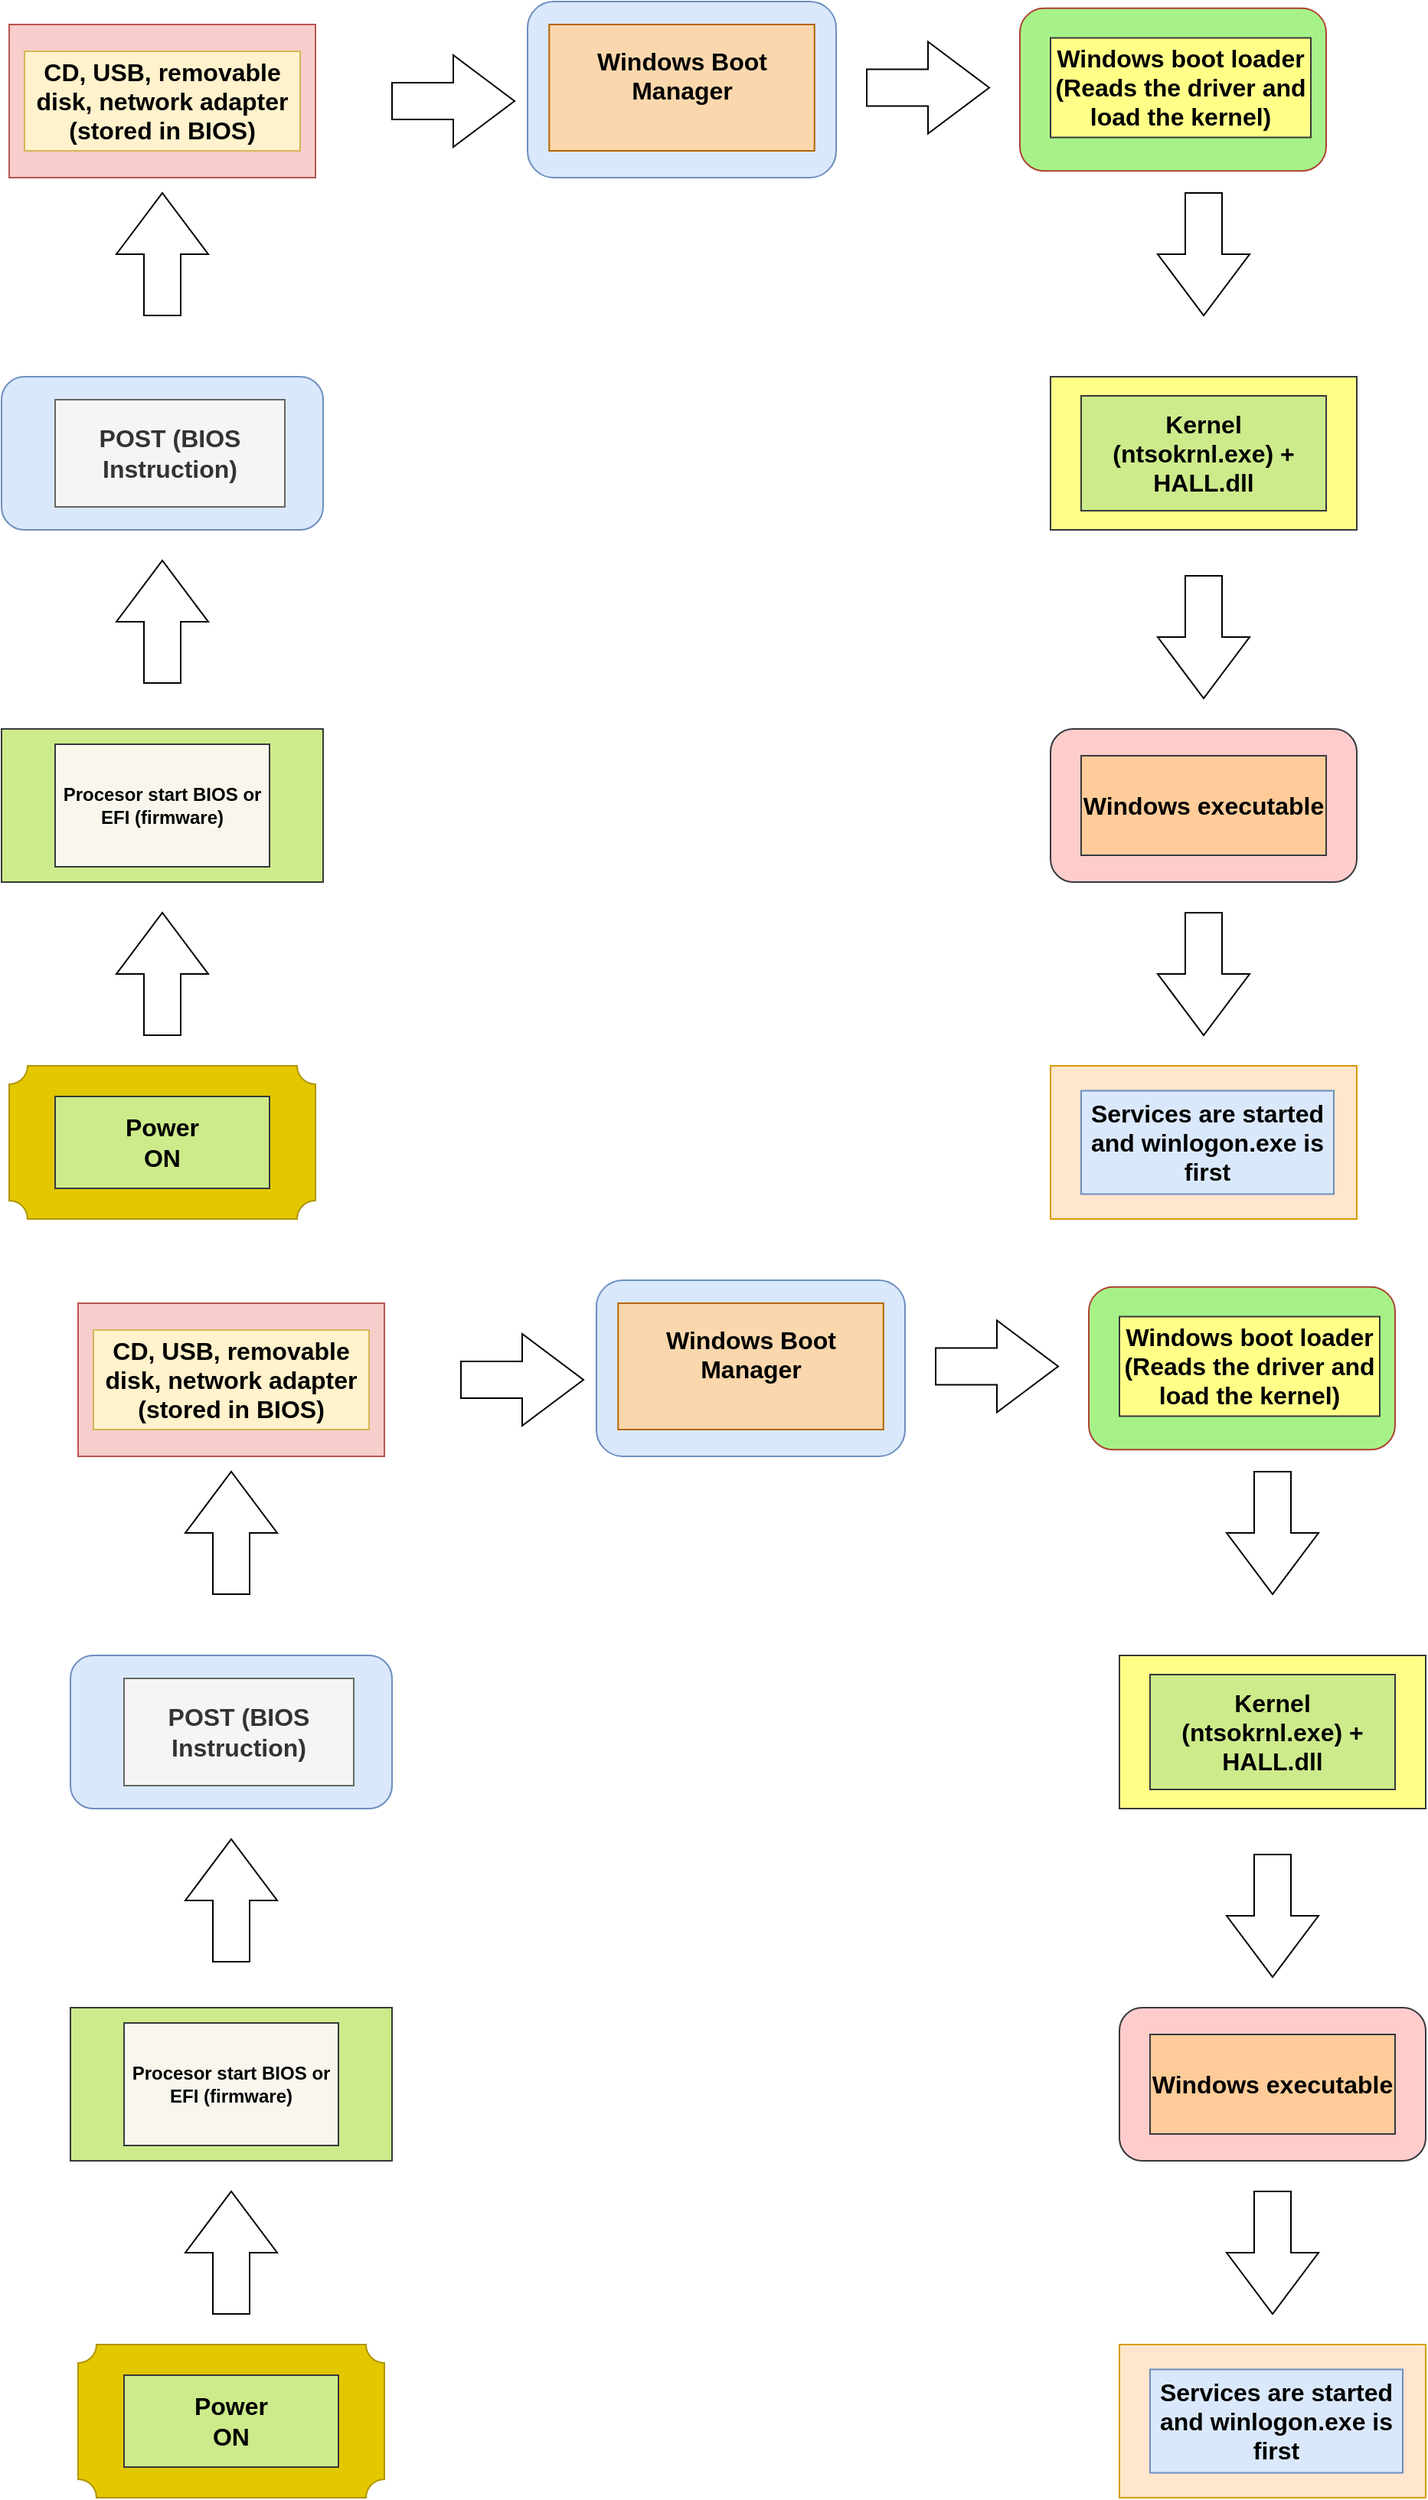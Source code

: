 <mxfile version="24.0.0" type="github">
  <diagram name="Halaman-1" id="QXygssKH8r1mpFlJWmJ8">
    <mxGraphModel dx="880" dy="468" grid="1" gridSize="10" guides="1" tooltips="1" connect="1" arrows="1" fold="1" page="1" pageScale="1" pageWidth="1169" pageHeight="827" math="0" shadow="0">
      <root>
        <mxCell id="0" />
        <mxCell id="1" parent="0" />
        <mxCell id="M-6b1qSfHXbELqZtTsbs-1" value="" style="verticalLabelPosition=bottom;verticalAlign=top;html=1;shape=mxgraph.basic.plaque;dx=6;whiteSpace=wrap;fillColor=#e3c800;strokeColor=#B09500;fontColor=#000000;" parent="1" vertex="1">
          <mxGeometry x="40" y="700" width="200" height="100" as="geometry" />
        </mxCell>
        <mxCell id="M-6b1qSfHXbELqZtTsbs-2" value="&lt;h5 style=&quot;font-size: 16px;&quot;&gt;&lt;font face=&quot;Helvetica&quot;&gt;&lt;font style=&quot;font-size: 16px;&quot;&gt;Power&lt;br&gt;&lt;/font&gt;&lt;font style=&quot;font-size: 16px;&quot;&gt;ON&lt;/font&gt;&lt;/font&gt;&lt;/h5&gt;" style="text;html=1;align=center;verticalAlign=middle;whiteSpace=wrap;rounded=0;fillColor=#cdeb8b;strokeColor=#36393d;fontFamily=Georgia;" parent="1" vertex="1">
          <mxGeometry x="70" y="720" width="140" height="60" as="geometry" />
        </mxCell>
        <mxCell id="M-6b1qSfHXbELqZtTsbs-3" value="" style="html=1;shadow=0;dashed=0;align=center;verticalAlign=middle;shape=mxgraph.arrows2.arrow;dy=0.6;dx=40;notch=0;rotation=-90;" parent="1" vertex="1">
          <mxGeometry x="100" y="610" width="80" height="60" as="geometry" />
        </mxCell>
        <mxCell id="M-6b1qSfHXbELqZtTsbs-4" value="" style="rounded=0;whiteSpace=wrap;html=1;fillColor=#cdeb8b;strokeColor=#36393d;" parent="1" vertex="1">
          <mxGeometry x="35" y="480" width="210" height="100" as="geometry" />
        </mxCell>
        <mxCell id="M-6b1qSfHXbELqZtTsbs-5" value="&lt;h4&gt;Procesor start BIOS or EFI (firmware)&lt;/h4&gt;" style="text;html=1;align=center;verticalAlign=middle;whiteSpace=wrap;rounded=0;fillColor=#f9f7ed;strokeColor=#36393d;" parent="1" vertex="1">
          <mxGeometry x="70" y="490" width="140" height="80" as="geometry" />
        </mxCell>
        <mxCell id="M-6b1qSfHXbELqZtTsbs-6" value="" style="html=1;shadow=0;dashed=0;align=center;verticalAlign=middle;shape=mxgraph.arrows2.arrow;dy=0.6;dx=40;notch=0;rotation=-90;" parent="1" vertex="1">
          <mxGeometry x="100" y="380" width="80" height="60" as="geometry" />
        </mxCell>
        <mxCell id="M-6b1qSfHXbELqZtTsbs-7" value="" style="rounded=1;whiteSpace=wrap;html=1;fillColor=#dae8fc;strokeColor=#6c8ebf;" parent="1" vertex="1">
          <mxGeometry x="35" y="250" width="210" height="100" as="geometry" />
        </mxCell>
        <mxCell id="M-6b1qSfHXbELqZtTsbs-9" value="&lt;h4&gt;&lt;font style=&quot;font-size: 16px;&quot;&gt;POST (BIOS Instruction)&lt;/font&gt;&lt;/h4&gt;" style="text;html=1;align=center;verticalAlign=middle;whiteSpace=wrap;rounded=0;fillColor=#f5f5f5;fontColor=#333333;strokeColor=#666666;" parent="1" vertex="1">
          <mxGeometry x="70" y="265" width="150" height="70" as="geometry" />
        </mxCell>
        <mxCell id="M-6b1qSfHXbELqZtTsbs-10" value="" style="html=1;shadow=0;dashed=0;align=center;verticalAlign=middle;shape=mxgraph.arrows2.arrow;dy=0.6;dx=40;notch=0;rotation=-90;" parent="1" vertex="1">
          <mxGeometry x="100" y="140" width="80" height="60" as="geometry" />
        </mxCell>
        <mxCell id="M-6b1qSfHXbELqZtTsbs-12" value="" style="rounded=0;whiteSpace=wrap;html=1;fillColor=#f8cecc;strokeColor=#b85450;" parent="1" vertex="1">
          <mxGeometry x="40" y="20" width="200" height="100" as="geometry" />
        </mxCell>
        <mxCell id="M-6b1qSfHXbELqZtTsbs-13" value="&lt;h4&gt;&lt;font style=&quot;font-size: 16px;&quot;&gt;CD, USB, removable disk, network adapter (stored in BIOS)&lt;/font&gt;&lt;/h4&gt;" style="text;html=1;align=center;verticalAlign=middle;whiteSpace=wrap;rounded=0;fillColor=#fff2cc;strokeColor=#d6b656;" parent="1" vertex="1">
          <mxGeometry x="50" y="37.5" width="180" height="65" as="geometry" />
        </mxCell>
        <mxCell id="M-6b1qSfHXbELqZtTsbs-14" value="" style="html=1;shadow=0;dashed=0;align=center;verticalAlign=middle;shape=mxgraph.arrows2.arrow;dy=0.6;dx=40;notch=0;rotation=0;" parent="1" vertex="1">
          <mxGeometry x="290" y="40" width="80" height="60" as="geometry" />
        </mxCell>
        <mxCell id="M-6b1qSfHXbELqZtTsbs-15" value="" style="rounded=1;whiteSpace=wrap;html=1;fillColor=#dae8fc;strokeColor=#6c8ebf;" parent="1" vertex="1">
          <mxGeometry x="378.5" y="5" width="201.5" height="115" as="geometry" />
        </mxCell>
        <mxCell id="M-6b1qSfHXbELqZtTsbs-16" value="&lt;h4&gt;&lt;font style=&quot;font-size: 16px;&quot;&gt;Windows Boot Manager&lt;/font&gt;&lt;/h4&gt;&lt;div&gt;&lt;br&gt;&lt;/div&gt;" style="text;html=1;align=center;verticalAlign=middle;whiteSpace=wrap;rounded=0;fillColor=#fad7ac;strokeColor=#b46504;" parent="1" vertex="1">
          <mxGeometry x="392.63" y="20" width="173.25" height="82.5" as="geometry" />
        </mxCell>
        <mxCell id="M-6b1qSfHXbELqZtTsbs-18" value="" style="html=1;shadow=0;dashed=0;align=center;verticalAlign=middle;shape=mxgraph.arrows2.arrow;dy=0.6;dx=40;notch=0;rotation=0;" parent="1" vertex="1">
          <mxGeometry x="600" y="31.25" width="80" height="60" as="geometry" />
        </mxCell>
        <mxCell id="M-6b1qSfHXbELqZtTsbs-21" value="" style="rounded=1;whiteSpace=wrap;html=1;fillColor=#A7F288;strokeColor=#ae4132;" parent="1" vertex="1">
          <mxGeometry x="700" y="9.38" width="200" height="106.25" as="geometry" />
        </mxCell>
        <mxCell id="M-6b1qSfHXbELqZtTsbs-22" value="&lt;h4&gt;&lt;font style=&quot;font-size: 16px;&quot;&gt;Windows boot loader (Reads the driver and load the kernel)&lt;/font&gt;&lt;/h4&gt;" style="text;html=1;align=center;verticalAlign=middle;whiteSpace=wrap;rounded=0;fillColor=#ffff88;strokeColor=#36393d;" parent="1" vertex="1">
          <mxGeometry x="720" y="28.75" width="170" height="65" as="geometry" />
        </mxCell>
        <mxCell id="M-6b1qSfHXbELqZtTsbs-23" value="" style="html=1;shadow=0;dashed=0;align=center;verticalAlign=middle;shape=mxgraph.arrows2.arrow;dy=0.6;dx=40;notch=0;rotation=90;" parent="1" vertex="1">
          <mxGeometry x="780" y="140" width="80" height="60" as="geometry" />
        </mxCell>
        <mxCell id="M-6b1qSfHXbELqZtTsbs-24" value="" style="rounded=0;whiteSpace=wrap;html=1;fillColor=#ffff88;strokeColor=#36393d;" parent="1" vertex="1">
          <mxGeometry x="720" y="250" width="200" height="100" as="geometry" />
        </mxCell>
        <mxCell id="M-6b1qSfHXbELqZtTsbs-25" value="&lt;h4&gt;&lt;font style=&quot;font-size: 16px;&quot;&gt;Kernel (ntsokrnl.exe) + HALL.dll&lt;/font&gt;&lt;/h4&gt;" style="text;html=1;align=center;verticalAlign=middle;whiteSpace=wrap;rounded=0;fillColor=#cdeb8b;strokeColor=#36393d;" parent="1" vertex="1">
          <mxGeometry x="740" y="262.5" width="160" height="75" as="geometry" />
        </mxCell>
        <mxCell id="M-6b1qSfHXbELqZtTsbs-26" value="" style="html=1;shadow=0;dashed=0;align=center;verticalAlign=middle;shape=mxgraph.arrows2.arrow;dy=0.6;dx=40;notch=0;rotation=90;" parent="1" vertex="1">
          <mxGeometry x="780" y="390" width="80" height="60" as="geometry" />
        </mxCell>
        <mxCell id="M-6b1qSfHXbELqZtTsbs-27" value="" style="rounded=1;whiteSpace=wrap;html=1;fillColor=#ffcccc;strokeColor=#36393d;" parent="1" vertex="1">
          <mxGeometry x="720" y="480" width="200" height="100" as="geometry" />
        </mxCell>
        <mxCell id="M-6b1qSfHXbELqZtTsbs-28" value="&lt;h4&gt;&lt;font style=&quot;font-size: 16px;&quot;&gt;Windows executable&lt;/font&gt;&lt;/h4&gt;" style="text;html=1;align=center;verticalAlign=middle;whiteSpace=wrap;rounded=0;fillColor=#ffcc99;strokeColor=#36393d;" parent="1" vertex="1">
          <mxGeometry x="740" y="497.5" width="160" height="65" as="geometry" />
        </mxCell>
        <mxCell id="M-6b1qSfHXbELqZtTsbs-31" value="" style="html=1;shadow=0;dashed=0;align=center;verticalAlign=middle;shape=mxgraph.arrows2.arrow;dy=0.6;dx=40;notch=0;rotation=90;" parent="1" vertex="1">
          <mxGeometry x="780" y="610" width="80" height="60" as="geometry" />
        </mxCell>
        <mxCell id="M-6b1qSfHXbELqZtTsbs-32" value="" style="rounded=0;whiteSpace=wrap;html=1;fillColor=#ffe6cc;strokeColor=#d79b00;" parent="1" vertex="1">
          <mxGeometry x="720" y="700" width="200" height="100" as="geometry" />
        </mxCell>
        <mxCell id="M-6b1qSfHXbELqZtTsbs-33" value="&lt;h4&gt;&lt;font style=&quot;font-size: 16px;&quot;&gt;Services are started and winlogon.exe is first&lt;/font&gt;&lt;/h4&gt;" style="text;html=1;align=center;verticalAlign=middle;whiteSpace=wrap;rounded=0;fillColor=#dae8fc;strokeColor=#6c8ebf;" parent="1" vertex="1">
          <mxGeometry x="740" y="716.25" width="165" height="67.5" as="geometry" />
        </mxCell>
        <mxCell id="r4L4eOimAxkfw3wylBDc-1" value="" style="verticalLabelPosition=bottom;verticalAlign=top;html=1;shape=mxgraph.basic.plaque;dx=6;whiteSpace=wrap;fillColor=#e3c800;strokeColor=#B09500;fontColor=#000000;" vertex="1" parent="1">
          <mxGeometry x="85" y="1535" width="200" height="100" as="geometry" />
        </mxCell>
        <mxCell id="r4L4eOimAxkfw3wylBDc-2" value="&lt;h5 style=&quot;font-size: 16px;&quot;&gt;&lt;font face=&quot;Helvetica&quot;&gt;&lt;font style=&quot;font-size: 16px;&quot;&gt;Power&lt;br&gt;&lt;/font&gt;&lt;font style=&quot;font-size: 16px;&quot;&gt;ON&lt;/font&gt;&lt;/font&gt;&lt;/h5&gt;" style="text;html=1;align=center;verticalAlign=middle;whiteSpace=wrap;rounded=0;fillColor=#cdeb8b;strokeColor=#36393d;fontFamily=Georgia;" vertex="1" parent="1">
          <mxGeometry x="115" y="1555" width="140" height="60" as="geometry" />
        </mxCell>
        <mxCell id="r4L4eOimAxkfw3wylBDc-3" value="" style="html=1;shadow=0;dashed=0;align=center;verticalAlign=middle;shape=mxgraph.arrows2.arrow;dy=0.6;dx=40;notch=0;rotation=-90;" vertex="1" parent="1">
          <mxGeometry x="145" y="1445" width="80" height="60" as="geometry" />
        </mxCell>
        <mxCell id="r4L4eOimAxkfw3wylBDc-4" value="" style="rounded=0;whiteSpace=wrap;html=1;fillColor=#cdeb8b;strokeColor=#36393d;" vertex="1" parent="1">
          <mxGeometry x="80" y="1315" width="210" height="100" as="geometry" />
        </mxCell>
        <mxCell id="r4L4eOimAxkfw3wylBDc-5" value="&lt;h4&gt;Procesor start BIOS or EFI (firmware)&lt;/h4&gt;" style="text;html=1;align=center;verticalAlign=middle;whiteSpace=wrap;rounded=0;fillColor=#f9f7ed;strokeColor=#36393d;" vertex="1" parent="1">
          <mxGeometry x="115" y="1325" width="140" height="80" as="geometry" />
        </mxCell>
        <mxCell id="r4L4eOimAxkfw3wylBDc-6" value="" style="html=1;shadow=0;dashed=0;align=center;verticalAlign=middle;shape=mxgraph.arrows2.arrow;dy=0.6;dx=40;notch=0;rotation=-90;" vertex="1" parent="1">
          <mxGeometry x="145" y="1215" width="80" height="60" as="geometry" />
        </mxCell>
        <mxCell id="r4L4eOimAxkfw3wylBDc-7" value="" style="rounded=1;whiteSpace=wrap;html=1;fillColor=#dae8fc;strokeColor=#6c8ebf;" vertex="1" parent="1">
          <mxGeometry x="80" y="1085" width="210" height="100" as="geometry" />
        </mxCell>
        <mxCell id="r4L4eOimAxkfw3wylBDc-8" value="&lt;h4&gt;&lt;font style=&quot;font-size: 16px;&quot;&gt;POST (BIOS Instruction)&lt;/font&gt;&lt;/h4&gt;" style="text;html=1;align=center;verticalAlign=middle;whiteSpace=wrap;rounded=0;fillColor=#f5f5f5;fontColor=#333333;strokeColor=#666666;" vertex="1" parent="1">
          <mxGeometry x="115" y="1100" width="150" height="70" as="geometry" />
        </mxCell>
        <mxCell id="r4L4eOimAxkfw3wylBDc-9" value="" style="html=1;shadow=0;dashed=0;align=center;verticalAlign=middle;shape=mxgraph.arrows2.arrow;dy=0.6;dx=40;notch=0;rotation=-90;" vertex="1" parent="1">
          <mxGeometry x="145" y="975" width="80" height="60" as="geometry" />
        </mxCell>
        <mxCell id="r4L4eOimAxkfw3wylBDc-10" value="" style="rounded=0;whiteSpace=wrap;html=1;fillColor=#f8cecc;strokeColor=#b85450;" vertex="1" parent="1">
          <mxGeometry x="85" y="855" width="200" height="100" as="geometry" />
        </mxCell>
        <mxCell id="r4L4eOimAxkfw3wylBDc-11" value="&lt;h4&gt;&lt;font style=&quot;font-size: 16px;&quot;&gt;CD, USB, removable disk, network adapter (stored in BIOS)&lt;/font&gt;&lt;/h4&gt;" style="text;html=1;align=center;verticalAlign=middle;whiteSpace=wrap;rounded=0;fillColor=#fff2cc;strokeColor=#d6b656;" vertex="1" parent="1">
          <mxGeometry x="95" y="872.5" width="180" height="65" as="geometry" />
        </mxCell>
        <mxCell id="r4L4eOimAxkfw3wylBDc-12" value="" style="html=1;shadow=0;dashed=0;align=center;verticalAlign=middle;shape=mxgraph.arrows2.arrow;dy=0.6;dx=40;notch=0;rotation=0;" vertex="1" parent="1">
          <mxGeometry x="335" y="875" width="80" height="60" as="geometry" />
        </mxCell>
        <mxCell id="r4L4eOimAxkfw3wylBDc-13" value="" style="rounded=1;whiteSpace=wrap;html=1;fillColor=#dae8fc;strokeColor=#6c8ebf;" vertex="1" parent="1">
          <mxGeometry x="423.5" y="840" width="201.5" height="115" as="geometry" />
        </mxCell>
        <mxCell id="r4L4eOimAxkfw3wylBDc-14" value="&lt;h4&gt;&lt;font style=&quot;font-size: 16px;&quot;&gt;Windows Boot Manager&lt;/font&gt;&lt;/h4&gt;&lt;div&gt;&lt;br&gt;&lt;/div&gt;" style="text;html=1;align=center;verticalAlign=middle;whiteSpace=wrap;rounded=0;fillColor=#fad7ac;strokeColor=#b46504;" vertex="1" parent="1">
          <mxGeometry x="437.63" y="855" width="173.25" height="82.5" as="geometry" />
        </mxCell>
        <mxCell id="r4L4eOimAxkfw3wylBDc-15" value="" style="html=1;shadow=0;dashed=0;align=center;verticalAlign=middle;shape=mxgraph.arrows2.arrow;dy=0.6;dx=40;notch=0;rotation=0;" vertex="1" parent="1">
          <mxGeometry x="645" y="866.25" width="80" height="60" as="geometry" />
        </mxCell>
        <mxCell id="r4L4eOimAxkfw3wylBDc-16" value="" style="rounded=1;whiteSpace=wrap;html=1;fillColor=#A7F288;strokeColor=#ae4132;" vertex="1" parent="1">
          <mxGeometry x="745" y="844.38" width="200" height="106.25" as="geometry" />
        </mxCell>
        <mxCell id="r4L4eOimAxkfw3wylBDc-17" value="&lt;h4&gt;&lt;font style=&quot;font-size: 16px;&quot;&gt;Windows boot loader (Reads the driver and load the kernel)&lt;/font&gt;&lt;/h4&gt;" style="text;html=1;align=center;verticalAlign=middle;whiteSpace=wrap;rounded=0;fillColor=#ffff88;strokeColor=#36393d;" vertex="1" parent="1">
          <mxGeometry x="765" y="863.75" width="170" height="65" as="geometry" />
        </mxCell>
        <mxCell id="r4L4eOimAxkfw3wylBDc-18" value="" style="html=1;shadow=0;dashed=0;align=center;verticalAlign=middle;shape=mxgraph.arrows2.arrow;dy=0.6;dx=40;notch=0;rotation=90;" vertex="1" parent="1">
          <mxGeometry x="825" y="975" width="80" height="60" as="geometry" />
        </mxCell>
        <mxCell id="r4L4eOimAxkfw3wylBDc-19" value="" style="rounded=0;whiteSpace=wrap;html=1;fillColor=#ffff88;strokeColor=#36393d;" vertex="1" parent="1">
          <mxGeometry x="765" y="1085" width="200" height="100" as="geometry" />
        </mxCell>
        <mxCell id="r4L4eOimAxkfw3wylBDc-20" value="&lt;h4&gt;&lt;font style=&quot;font-size: 16px;&quot;&gt;Kernel (ntsokrnl.exe) + HALL.dll&lt;/font&gt;&lt;/h4&gt;" style="text;html=1;align=center;verticalAlign=middle;whiteSpace=wrap;rounded=0;fillColor=#cdeb8b;strokeColor=#36393d;" vertex="1" parent="1">
          <mxGeometry x="785" y="1097.5" width="160" height="75" as="geometry" />
        </mxCell>
        <mxCell id="r4L4eOimAxkfw3wylBDc-21" value="" style="html=1;shadow=0;dashed=0;align=center;verticalAlign=middle;shape=mxgraph.arrows2.arrow;dy=0.6;dx=40;notch=0;rotation=90;" vertex="1" parent="1">
          <mxGeometry x="825" y="1225" width="80" height="60" as="geometry" />
        </mxCell>
        <mxCell id="r4L4eOimAxkfw3wylBDc-22" value="" style="rounded=1;whiteSpace=wrap;html=1;fillColor=#ffcccc;strokeColor=#36393d;" vertex="1" parent="1">
          <mxGeometry x="765" y="1315" width="200" height="100" as="geometry" />
        </mxCell>
        <mxCell id="r4L4eOimAxkfw3wylBDc-23" value="&lt;h4&gt;&lt;font style=&quot;font-size: 16px;&quot;&gt;Windows executable&lt;/font&gt;&lt;/h4&gt;" style="text;html=1;align=center;verticalAlign=middle;whiteSpace=wrap;rounded=0;fillColor=#ffcc99;strokeColor=#36393d;" vertex="1" parent="1">
          <mxGeometry x="785" y="1332.5" width="160" height="65" as="geometry" />
        </mxCell>
        <mxCell id="r4L4eOimAxkfw3wylBDc-24" value="" style="html=1;shadow=0;dashed=0;align=center;verticalAlign=middle;shape=mxgraph.arrows2.arrow;dy=0.6;dx=40;notch=0;rotation=90;" vertex="1" parent="1">
          <mxGeometry x="825" y="1445" width="80" height="60" as="geometry" />
        </mxCell>
        <mxCell id="r4L4eOimAxkfw3wylBDc-25" value="" style="rounded=0;whiteSpace=wrap;html=1;fillColor=#ffe6cc;strokeColor=#d79b00;" vertex="1" parent="1">
          <mxGeometry x="765" y="1535" width="200" height="100" as="geometry" />
        </mxCell>
        <mxCell id="r4L4eOimAxkfw3wylBDc-26" value="&lt;h4&gt;&lt;font style=&quot;font-size: 16px;&quot;&gt;Services are started and winlogon.exe is first&lt;/font&gt;&lt;/h4&gt;" style="text;html=1;align=center;verticalAlign=middle;whiteSpace=wrap;rounded=0;fillColor=#dae8fc;strokeColor=#6c8ebf;" vertex="1" parent="1">
          <mxGeometry x="785" y="1551.25" width="165" height="67.5" as="geometry" />
        </mxCell>
      </root>
    </mxGraphModel>
  </diagram>
</mxfile>
